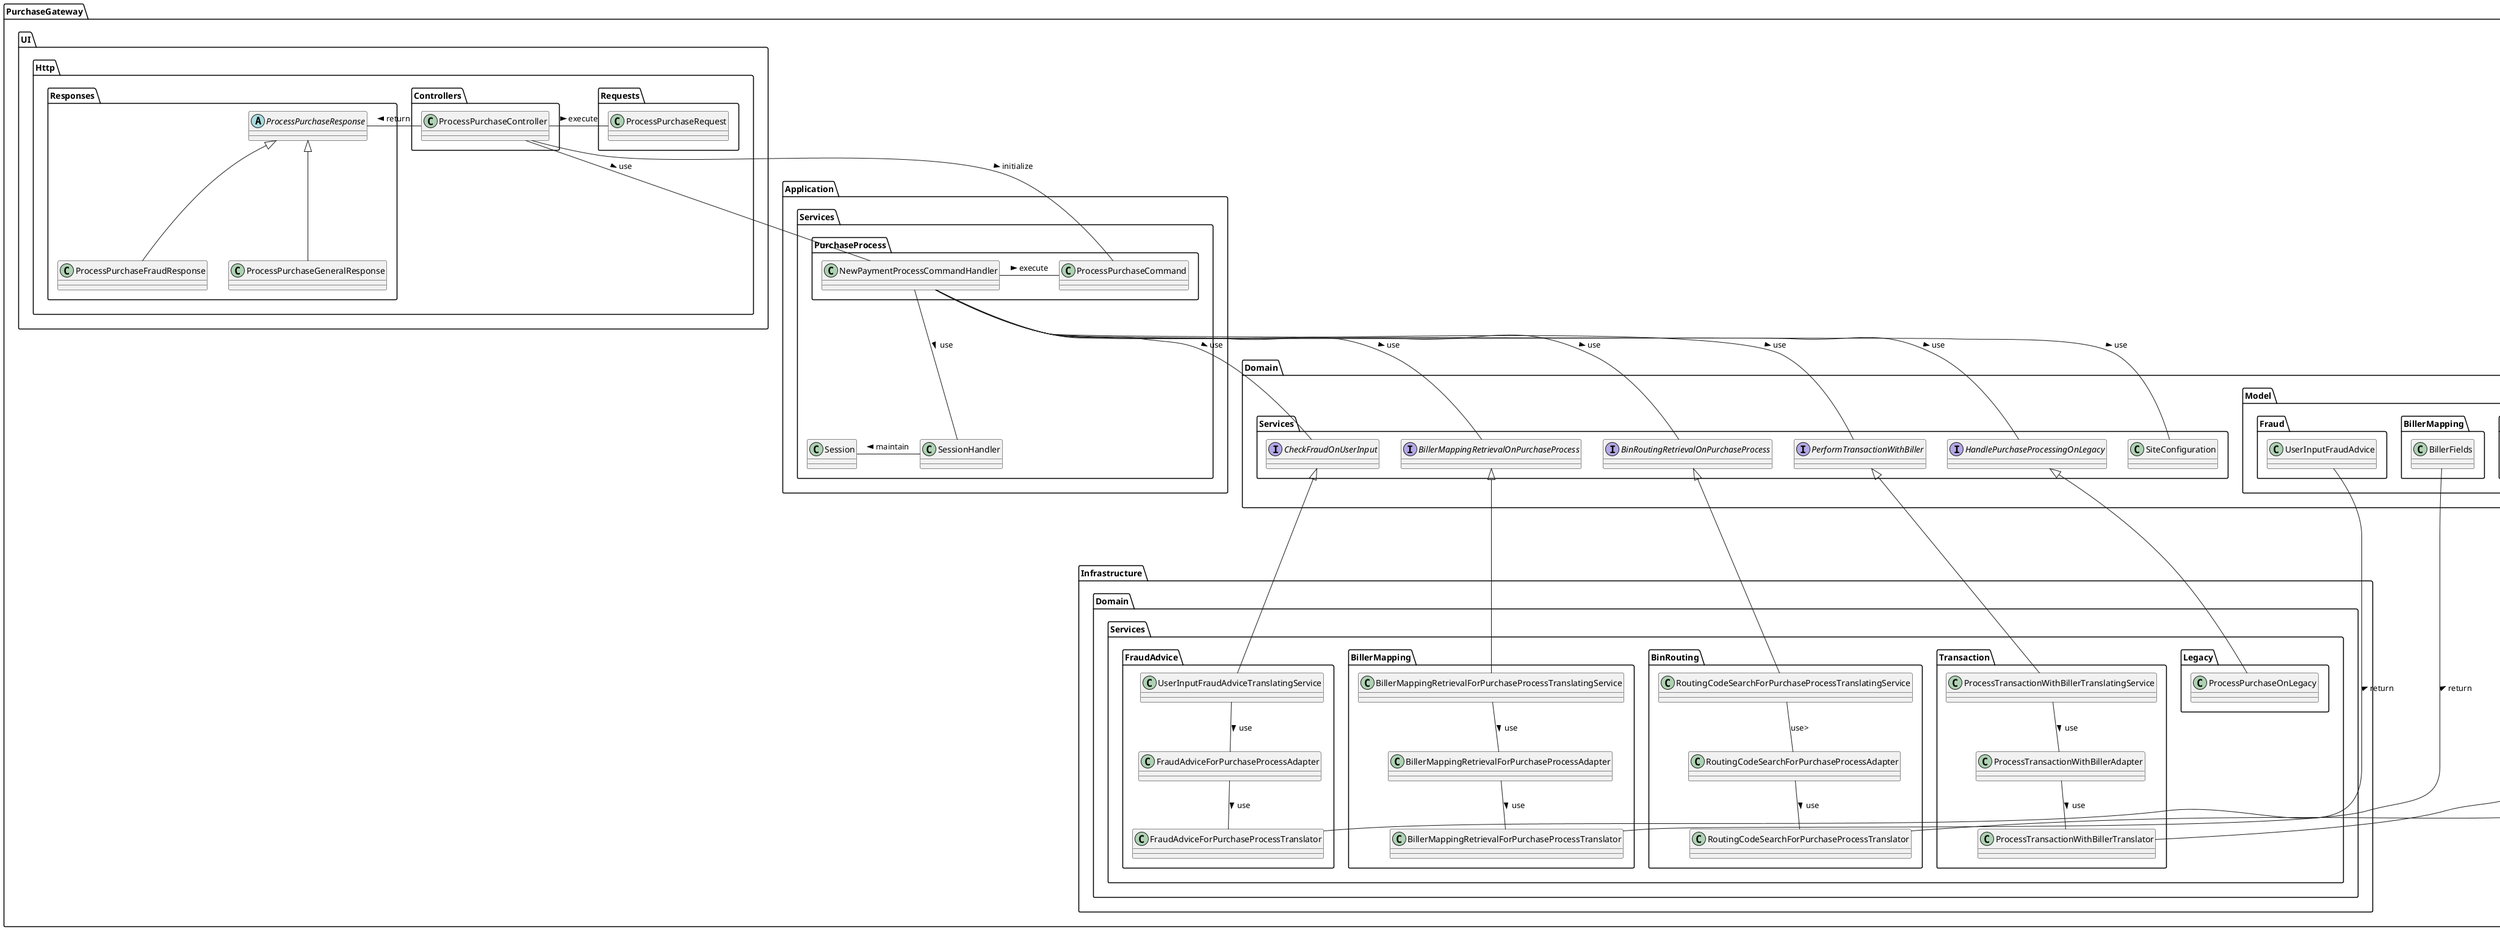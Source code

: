 @startuml

class PurchaseGateway.UI.Http.Requests.ProcessPurchaseRequest
abstract class PurchaseGateway.UI.Http.Responses.ProcessPurchaseResponse
class PurchaseGateway.UI.Http.Responses.ProcessPurchaseFraudResponse
class PurchaseGateway.UI.Http.Responses.ProcessPurchaseGeneralResponse

class PurchaseGateway.UI.Http.Controllers.ProcessPurchaseController

class PurchaseGateway.Application.Services.PurchaseProcess.ProcessPurchaseCommand
class PurchaseGateway.Application.Services.PurchaseProcess.NewPaymentProcessCommandHandler

class PurchaseGateway.Application.Services.SessionHandler
class PurchaseGateway.Application.Services.Session

class PurchaseGateway.Domain.Services.SiteConfiguration
interface PurchaseGateway.Domain.Services.CheckFraudOnUserInput
interface PurchaseGateway.Domain.Services.BillerMappingRetrievalOnPurchaseProcess
interface PurchaseGateway.Domain.Services.BinRoutingRetrievalOnPurchaseProcess
interface PurchaseGateway.Domain.Services.PerformTransactionWithBiller
interface PurchaseGateway.Domain.Services.HandlePurchaseProcessingOnLegacy

class PurchaseGateway.Domain.Model.Fraud.UserInputFraudAdvice
class PurchaseGateway.Domain.Model.BillerMapping.BillerFields
class PurchaseGateway.Domain.Model.Transaction.BillerResponse
class PurchaseGateway.Domain.Model.BinRouting.RoutingCodes

class PurchaseGateway.Infrastructure.Domain.Services.FraudAdvice.UserInputFraudAdviceTranslatingService
class PurchaseGateway.Infrastructure.Domain.Services.FraudAdvice.FraudAdviceForPurchaseProcessAdapter
class PurchaseGateway.Infrastructure.Domain.Services.FraudAdvice.FraudAdviceForPurchaseProcessTranslator

class PurchaseGateway.Infrastructure.Domain.Services.BillerMapping.BillerMappingRetrievalForPurchaseProcessTranslatingService
class PurchaseGateway.Infrastructure.Domain.Services.BillerMapping.BillerMappingRetrievalForPurchaseProcessAdapter
class PurchaseGateway.Infrastructure.Domain.Services.BillerMapping.BillerMappingRetrievalForPurchaseProcessTranslator

class PurchaseGateway.Infrastructure.Domain.Services.Transaction.ProcessTransactionWithBillerTranslatingService
class PurchaseGateway.Infrastructure.Domain.Services.Transaction.ProcessTransactionWithBillerAdapter
class PurchaseGateway.Infrastructure.Domain.Services.Transaction.ProcessTransactionWithBillerTranslator

class PurchaseGateway.Infrastructure.Domain.Services.BinRouting.RoutingCodeSearchForPurchaseProcessTranslatingService
class PurchaseGateway.Infrastructure.Domain.Services.BinRouting.RoutingCodeSearchForPurchaseProcessAdapter
class PurchaseGateway.Infrastructure.Domain.Services.BinRouting.RoutingCodeSearchForPurchaseProcessTranslator

class PurchaseGateway.Infrastructure.Domain.Services.Legacy.ProcessPurchaseOnLegacy


PurchaseGateway.UI.Http.Controllers.ProcessPurchaseController -left- PurchaseGateway.UI.Http.Requests.ProcessPurchaseRequest : execute >
PurchaseGateway.UI.Http.Controllers.ProcessPurchaseController - PurchaseGateway.UI.Http.Responses.ProcessPurchaseResponse : return >

PurchaseGateway.UI.Http.Responses.ProcessPurchaseResponse <|-- PurchaseGateway.UI.Http.Responses.ProcessPurchaseFraudResponse
PurchaseGateway.UI.Http.Responses.ProcessPurchaseResponse <|-- PurchaseGateway.UI.Http.Responses.ProcessPurchaseGeneralResponse

PurchaseGateway.UI.Http.Controllers.ProcessPurchaseController -down- PurchaseGateway.Application.Services.PurchaseProcess.ProcessPurchaseCommand : initialize >
PurchaseGateway.UI.Http.Controllers.ProcessPurchaseController -down- PurchaseGateway.Application.Services.PurchaseProcess.NewPaymentProcessCommandHandler : use >
PurchaseGateway.Application.Services.PurchaseProcess.NewPaymentProcessCommandHandler - PurchaseGateway.Application.Services.PurchaseProcess.ProcessPurchaseCommand : execute >

PurchaseGateway.Application.Services.PurchaseProcess.NewPaymentProcessCommandHandler -down- PurchaseGateway.Application.Services.SessionHandler : use >
PurchaseGateway.Application.Services.SessionHandler -left- PurchaseGateway.Application.Services.Session : maintain >

PurchaseGateway.Application.Services.PurchaseProcess.NewPaymentProcessCommandHandler -down- PurchaseGateway.Domain.Services.SiteConfiguration : use >
PurchaseGateway.Application.Services.PurchaseProcess.NewPaymentProcessCommandHandler -down- PurchaseGateway.Domain.Services.CheckFraudOnUserInput : use >
PurchaseGateway.Application.Services.PurchaseProcess.NewPaymentProcessCommandHandler -down- PurchaseGateway.Domain.Services.BillerMappingRetrievalOnPurchaseProcess : use >
PurchaseGateway.Application.Services.PurchaseProcess.NewPaymentProcessCommandHandler -down- PurchaseGateway.Domain.Services.BinRoutingRetrievalOnPurchaseProcess : use >
PurchaseGateway.Application.Services.PurchaseProcess.NewPaymentProcessCommandHandler -down- PurchaseGateway.Domain.Services.PerformTransactionWithBiller : use >
PurchaseGateway.Application.Services.PurchaseProcess.NewPaymentProcessCommandHandler -down- PurchaseGateway.Domain.Services.HandlePurchaseProcessingOnLegacy : use >

PurchaseGateway.Domain.Services.CheckFraudOnUserInput <|--down- PurchaseGateway.Infrastructure.Domain.Services.FraudAdvice.UserInputFraudAdviceTranslatingService
PurchaseGateway.Domain.Services.BillerMappingRetrievalOnPurchaseProcess <|---down- PurchaseGateway.Infrastructure.Domain.Services.BillerMapping.BillerMappingRetrievalForPurchaseProcessTranslatingService
PurchaseGateway.Domain.Services.BinRoutingRetrievalOnPurchaseProcess <|---down- PurchaseGateway.Infrastructure.Domain.Services.BinRouting.RoutingCodeSearchForPurchaseProcessTranslatingService
PurchaseGateway.Domain.Services.PerformTransactionWithBiller <|---down- PurchaseGateway.Infrastructure.Domain.Services.Transaction.ProcessTransactionWithBillerTranslatingService
PurchaseGateway.Domain.Services.HandlePurchaseProcessingOnLegacy <|---down- PurchaseGateway.Infrastructure.Domain.Services.Legacy.ProcessPurchaseOnLegacy

PurchaseGateway.Infrastructure.Domain.Services.FraudAdvice.UserInputFraudAdviceTranslatingService -down- PurchaseGateway.Infrastructure.Domain.Services.FraudAdvice.FraudAdviceForPurchaseProcessAdapter : use >
PurchaseGateway.Infrastructure.Domain.Services.FraudAdvice.FraudAdviceForPurchaseProcessAdapter -down- PurchaseGateway.Infrastructure.Domain.Services.FraudAdvice.FraudAdviceForPurchaseProcessTranslator : use >
PurchaseGateway.Infrastructure.Domain.Services.FraudAdvice.FraudAdviceForPurchaseProcessTranslator -down- PurchaseGateway.Domain.Model.Fraud.UserInputFraudAdvice : return >

PurchaseGateway.Infrastructure.Domain.Services.BillerMapping.BillerMappingRetrievalForPurchaseProcessTranslatingService -down- PurchaseGateway.Infrastructure.Domain.Services.BillerMapping.BillerMappingRetrievalForPurchaseProcessAdapter : use >
PurchaseGateway.Infrastructure.Domain.Services.BillerMapping.BillerMappingRetrievalForPurchaseProcessAdapter -down- PurchaseGateway.Infrastructure.Domain.Services.BillerMapping.BillerMappingRetrievalForPurchaseProcessTranslator : use >
PurchaseGateway.Infrastructure.Domain.Services.BillerMapping.BillerMappingRetrievalForPurchaseProcessTranslator -down- PurchaseGateway.Domain.Model.BillerMapping.BillerFields : return >

PurchaseGateway.Infrastructure.Domain.Services.Transaction.ProcessTransactionWithBillerTranslatingService -down- PurchaseGateway.Infrastructure.Domain.Services.Transaction.ProcessTransactionWithBillerAdapter : use >
PurchaseGateway.Infrastructure.Domain.Services.Transaction.ProcessTransactionWithBillerAdapter -down- PurchaseGateway.Infrastructure.Domain.Services.Transaction.ProcessTransactionWithBillerTranslator : use >
PurchaseGateway.Infrastructure.Domain.Services.Transaction.ProcessTransactionWithBillerTranslator -down- PurchaseGateway.Domain.Model.Transaction.BillerResponse : return >

PurchaseGateway.Infrastructure.Domain.Services.BinRouting.RoutingCodeSearchForPurchaseProcessTranslatingService -down- PurchaseGateway.Infrastructure.Domain.Services.BinRouting.RoutingCodeSearchForPurchaseProcessAdapter : use>
PurchaseGateway.Infrastructure.Domain.Services.BinRouting.RoutingCodeSearchForPurchaseProcessAdapter -down- PurchaseGateway.Infrastructure.Domain.Services.BinRouting.RoutingCodeSearchForPurchaseProcessTranslator : use >
PurchaseGateway.Infrastructure.Domain.Services.BinRouting.RoutingCodeSearchForPurchaseProcessTranslator -down- PurchaseGateway.Domain.Model.BinRouting.RoutingCodes : return >

@enduml